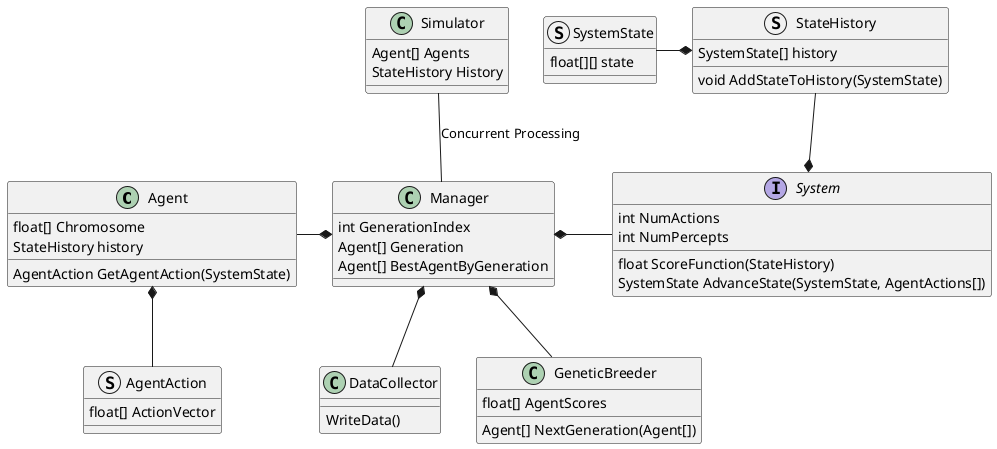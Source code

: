 @startuml ProjectPlan

Class Agent {
    float[] Chromosome
    StateHistory history
    AgentAction GetAgentAction(SystemState)
}

struct AgentAction {
    float[] ActionVector
}

interface System {
    int NumActions
    int NumPercepts
    float ScoreFunction(StateHistory)
    SystemState AdvanceState(SystemState, AgentActions[])
}

struct SystemState {
    float[][] state
}

struct StateHistory {
    SystemState[] history
    void AddStateToHistory(SystemState)
}

class Manager {
    int GenerationIndex
    Agent[] Generation
    Agent[] BestAgentByGeneration
}

class Simulator {
    Agent[] Agents
    StateHistory History
}

class GeneticBreeder {
    float[] AgentScores
    Agent[] NextGeneration(Agent[])
}

class DataCollector {
    WriteData()
}

Agent -r-* Manager
System -l-* Manager
GeneticBreeder -u-* Manager
DataCollector -u-* Manager

Agent *-d- AgentAction

System *-u- StateHistory
StateHistory *-l- SystemState

Simulator -d- Manager: Concurrent Processing

@enduml